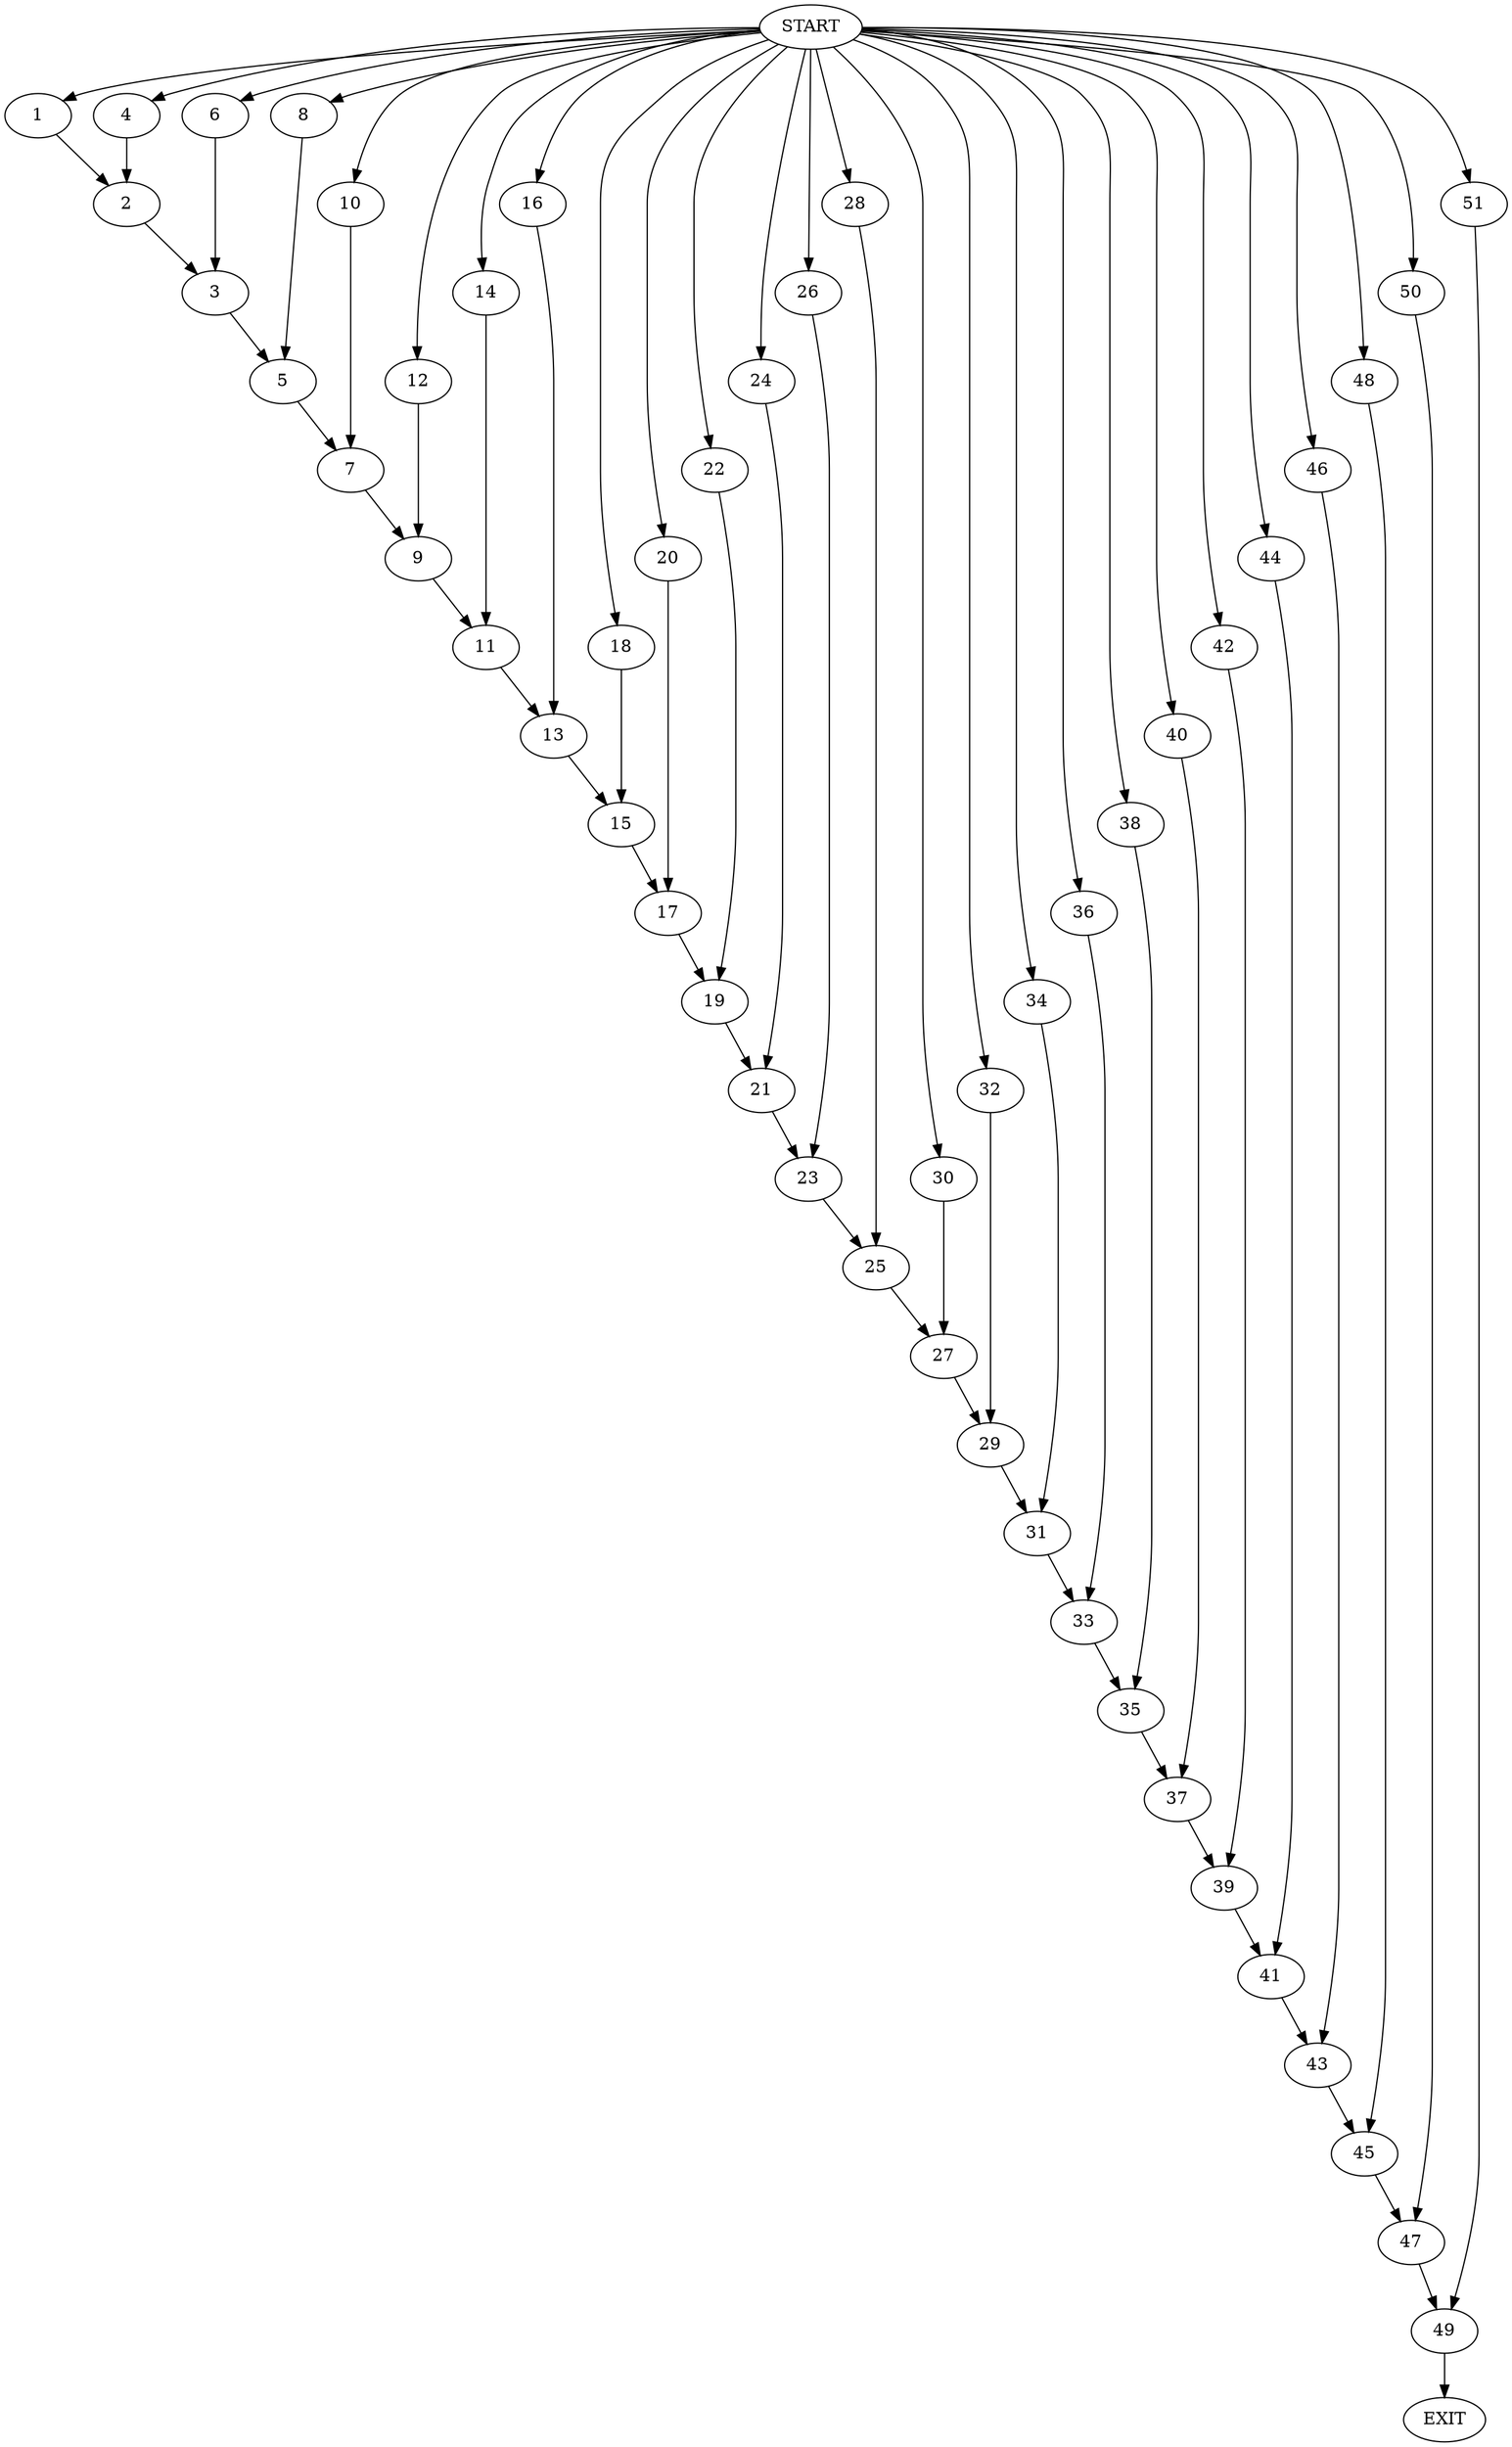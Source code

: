 digraph {
0 [label="START"]
52 [label="EXIT"]
0 -> 1
1 -> 2
2 -> 3
0 -> 4
4 -> 2
3 -> 5
0 -> 6
6 -> 3
5 -> 7
0 -> 8
8 -> 5
7 -> 9
0 -> 10
10 -> 7
9 -> 11
0 -> 12
12 -> 9
11 -> 13
0 -> 14
14 -> 11
13 -> 15
0 -> 16
16 -> 13
15 -> 17
0 -> 18
18 -> 15
17 -> 19
0 -> 20
20 -> 17
19 -> 21
0 -> 22
22 -> 19
21 -> 23
0 -> 24
24 -> 21
23 -> 25
0 -> 26
26 -> 23
25 -> 27
0 -> 28
28 -> 25
27 -> 29
0 -> 30
30 -> 27
29 -> 31
0 -> 32
32 -> 29
31 -> 33
0 -> 34
34 -> 31
33 -> 35
0 -> 36
36 -> 33
35 -> 37
0 -> 38
38 -> 35
37 -> 39
0 -> 40
40 -> 37
39 -> 41
0 -> 42
42 -> 39
41 -> 43
0 -> 44
44 -> 41
43 -> 45
0 -> 46
46 -> 43
45 -> 47
0 -> 48
48 -> 45
47 -> 49
0 -> 50
50 -> 47
49 -> 52
0 -> 51
51 -> 49
}
